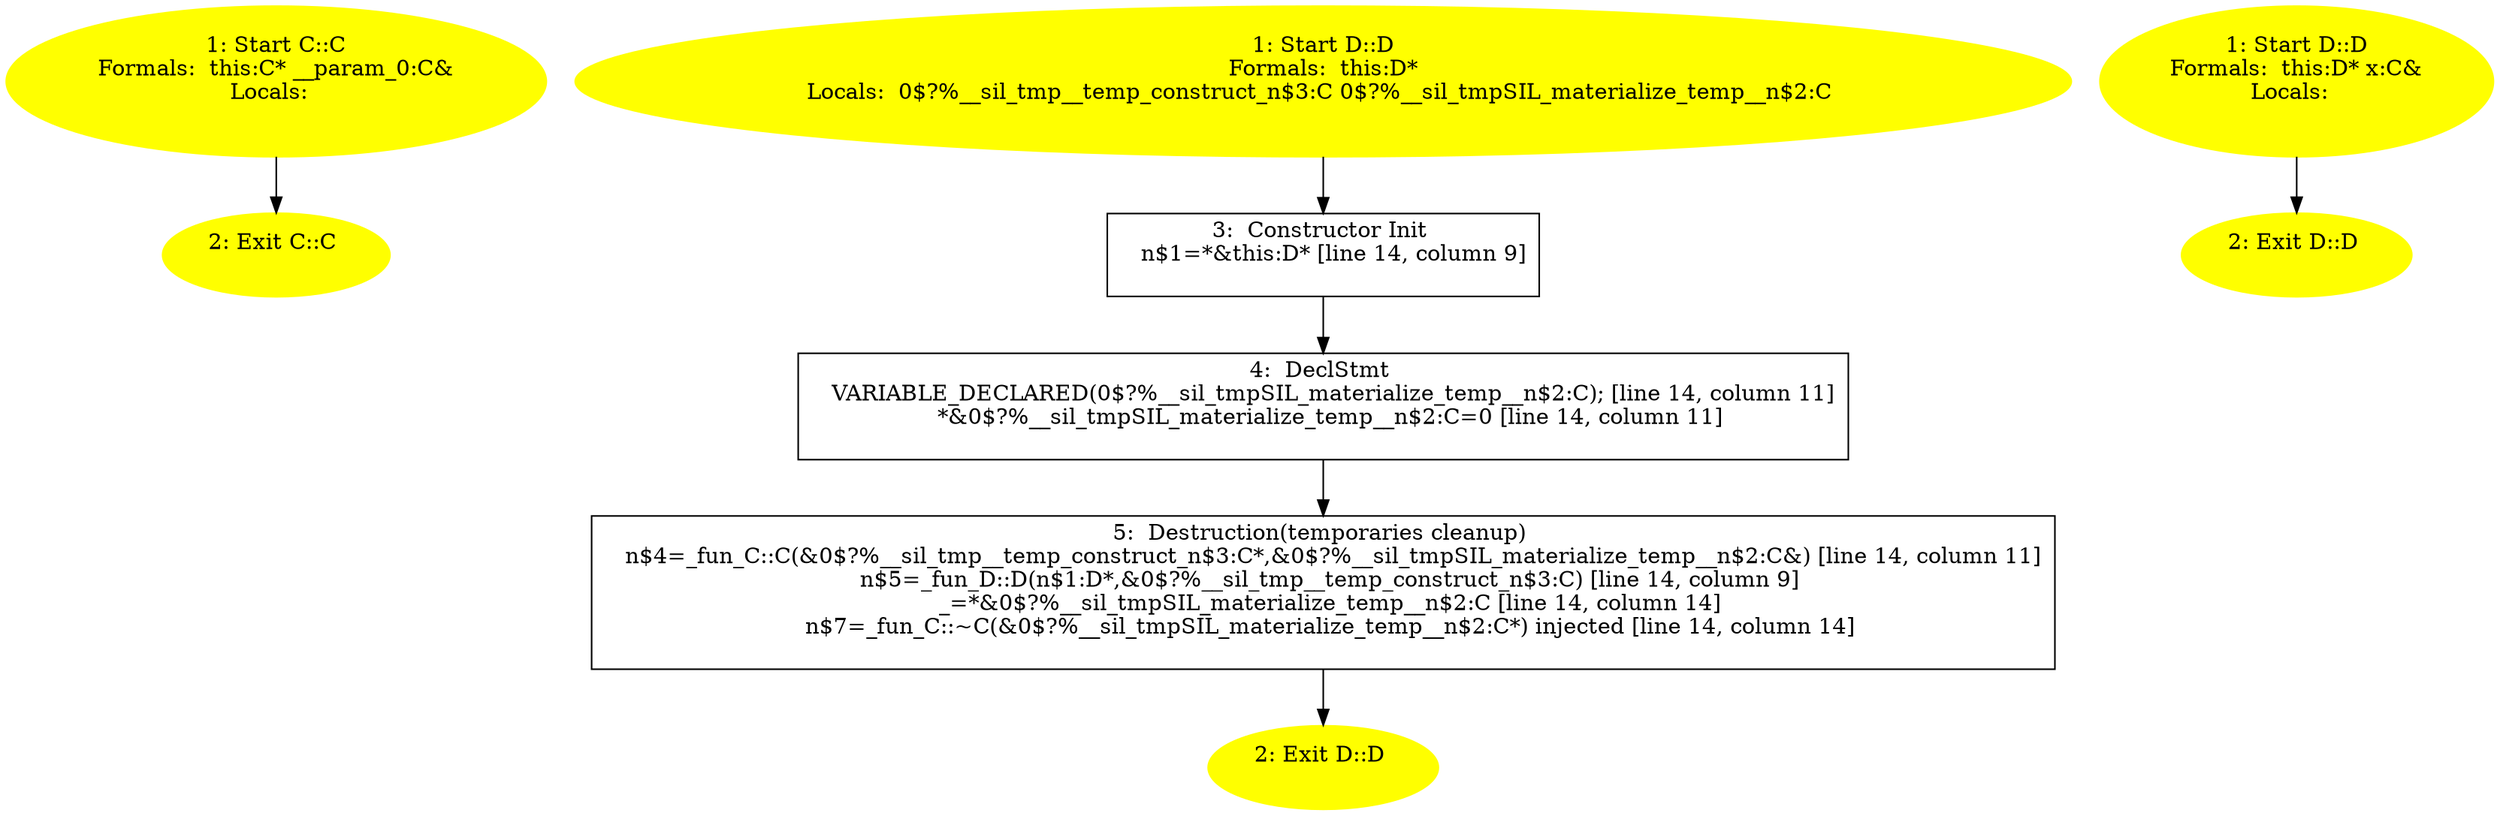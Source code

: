 /* @generated */
digraph cfg {
"C#C#{6498547058331613817}.b40f358b8c32f0e8e7178d239a328760_1" [label="1: Start C::C\nFormals:  this:C* __param_0:C&\nLocals:  \n  " color=yellow style=filled]
	

	 "C#C#{6498547058331613817}.b40f358b8c32f0e8e7178d239a328760_1" -> "C#C#{6498547058331613817}.b40f358b8c32f0e8e7178d239a328760_2" ;
"C#C#{6498547058331613817}.b40f358b8c32f0e8e7178d239a328760_2" [label="2: Exit C::C \n  " color=yellow style=filled]
	

"D#D#{15354926930948875645}.d9099b8b7573ccbc6b1799f66ac91cbf_1" [label="1: Start D::D\nFormals:  this:D*\nLocals:  0$?%__sil_tmp__temp_construct_n$3:C 0$?%__sil_tmpSIL_materialize_temp__n$2:C \n  " color=yellow style=filled]
	

	 "D#D#{15354926930948875645}.d9099b8b7573ccbc6b1799f66ac91cbf_1" -> "D#D#{15354926930948875645}.d9099b8b7573ccbc6b1799f66ac91cbf_3" ;
"D#D#{15354926930948875645}.d9099b8b7573ccbc6b1799f66ac91cbf_2" [label="2: Exit D::D \n  " color=yellow style=filled]
	

"D#D#{15354926930948875645}.d9099b8b7573ccbc6b1799f66ac91cbf_3" [label="3:  Constructor Init \n   n$1=*&this:D* [line 14, column 9]\n " shape="box"]
	

	 "D#D#{15354926930948875645}.d9099b8b7573ccbc6b1799f66ac91cbf_3" -> "D#D#{15354926930948875645}.d9099b8b7573ccbc6b1799f66ac91cbf_4" ;
"D#D#{15354926930948875645}.d9099b8b7573ccbc6b1799f66ac91cbf_4" [label="4:  DeclStmt \n   VARIABLE_DECLARED(0$?%__sil_tmpSIL_materialize_temp__n$2:C); [line 14, column 11]\n  *&0$?%__sil_tmpSIL_materialize_temp__n$2:C=0 [line 14, column 11]\n " shape="box"]
	

	 "D#D#{15354926930948875645}.d9099b8b7573ccbc6b1799f66ac91cbf_4" -> "D#D#{15354926930948875645}.d9099b8b7573ccbc6b1799f66ac91cbf_5" ;
"D#D#{15354926930948875645}.d9099b8b7573ccbc6b1799f66ac91cbf_5" [label="5:  Destruction(temporaries cleanup) \n   n$4=_fun_C::C(&0$?%__sil_tmp__temp_construct_n$3:C*,&0$?%__sil_tmpSIL_materialize_temp__n$2:C&) [line 14, column 11]\n  n$5=_fun_D::D(n$1:D*,&0$?%__sil_tmp__temp_construct_n$3:C) [line 14, column 9]\n  _=*&0$?%__sil_tmpSIL_materialize_temp__n$2:C [line 14, column 14]\n  n$7=_fun_C::~C(&0$?%__sil_tmpSIL_materialize_temp__n$2:C*) injected [line 14, column 14]\n " shape="box"]
	

	 "D#D#{15354926930948875645}.d9099b8b7573ccbc6b1799f66ac91cbf_5" -> "D#D#{15354926930948875645}.d9099b8b7573ccbc6b1799f66ac91cbf_2" ;
"D#D#{7015088767696084961}.bf3c7ccdb621750feffaf0f3563904a4_1" [label="1: Start D::D\nFormals:  this:D* x:C&\nLocals:  \n  " color=yellow style=filled]
	

	 "D#D#{7015088767696084961}.bf3c7ccdb621750feffaf0f3563904a4_1" -> "D#D#{7015088767696084961}.bf3c7ccdb621750feffaf0f3563904a4_2" ;
"D#D#{7015088767696084961}.bf3c7ccdb621750feffaf0f3563904a4_2" [label="2: Exit D::D \n  " color=yellow style=filled]
	

}
